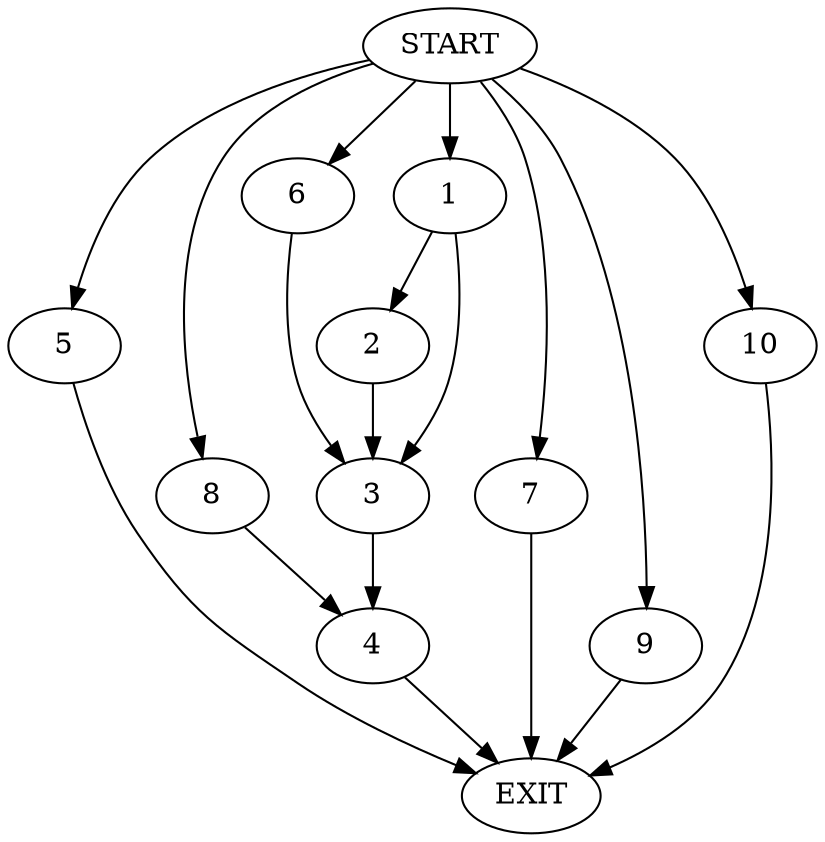 digraph {
0 [label="START"]
11 [label="EXIT"]
0 -> 1
1 -> 2
1 -> 3
2 -> 3
3 -> 4
0 -> 5
5 -> 11
0 -> 6
6 -> 3
4 -> 11
0 -> 7
7 -> 11
0 -> 8
8 -> 4
0 -> 9
9 -> 11
0 -> 10
10 -> 11
}
